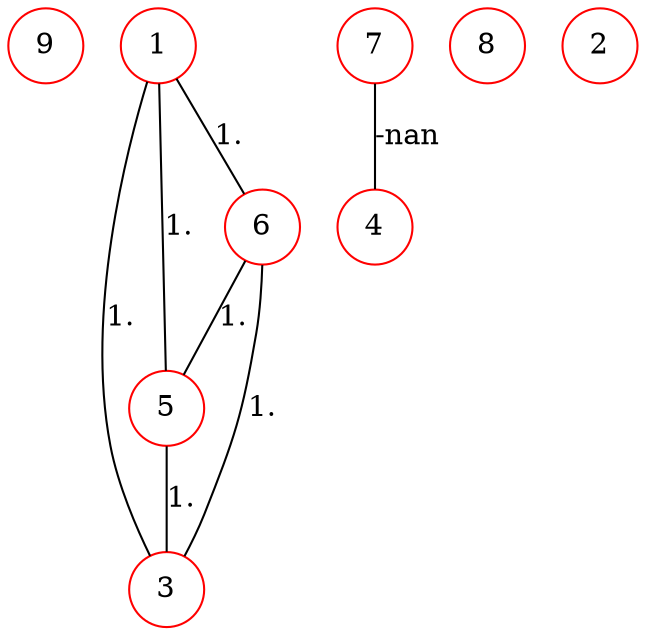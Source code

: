 graph G {
  9 [shape=circle, color="#FF0000", label="9", ];
  1 [shape=circle, color="#FF0000", label="1", ];
  4 [shape=circle, color="#FF0000", label="4", ];
  7 [shape=circle, color="#FF0000", label="7", ];
  8 [shape=circle, color="#FF0000", label="8", ];
  2 [shape=circle, color="#FF0000", label="2", ];
  3 [shape=circle, color="#FF0000", label="3", ];
  5 [shape=circle, color="#FF0000", label="5", ];
  6 [shape=circle, color="#FF0000", label="6", ];
  
  
  1 -- 3 [label="1.", ];
  1 -- 5 [label="1.", ];
  1 -- 6 [label="1.", ];
  7 -- 4 [label="-nan", ];
  5 -- 3 [label="1.", ];
  6 -- 3 [label="1.", ];
  6 -- 5 [label="1.", ];
  
  }
